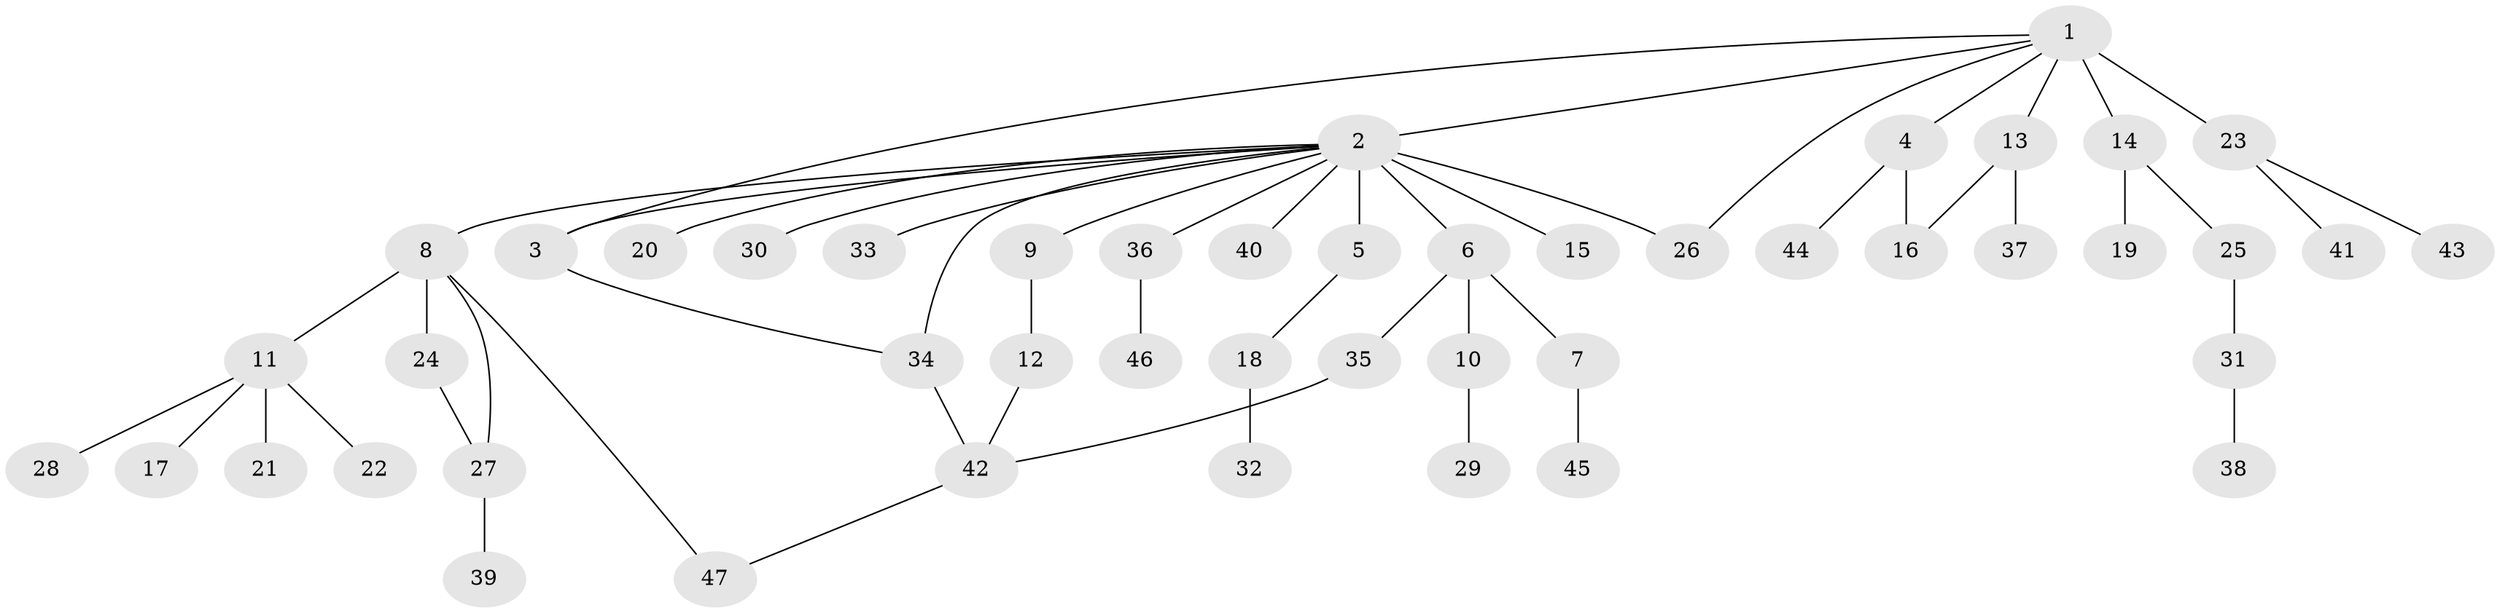 // original degree distribution, {11: 0.008849557522123894, 23: 0.008849557522123894, 4: 0.061946902654867256, 3: 0.07079646017699115, 1: 0.5752212389380531, 5: 0.04424778761061947, 6: 0.017699115044247787, 2: 0.20353982300884957, 8: 0.008849557522123894}
// Generated by graph-tools (version 1.1) at 2025/50/03/04/25 22:50:20]
// undirected, 47 vertices, 54 edges
graph export_dot {
  node [color=gray90,style=filled];
  1;
  2;
  3;
  4;
  5;
  6;
  7;
  8;
  9;
  10;
  11;
  12;
  13;
  14;
  15;
  16;
  17;
  18;
  19;
  20;
  21;
  22;
  23;
  24;
  25;
  26;
  27;
  28;
  29;
  30;
  31;
  32;
  33;
  34;
  35;
  36;
  37;
  38;
  39;
  40;
  41;
  42;
  43;
  44;
  45;
  46;
  47;
  1 -- 2 [weight=1.0];
  1 -- 3 [weight=1.0];
  1 -- 4 [weight=1.0];
  1 -- 13 [weight=1.0];
  1 -- 14 [weight=1.0];
  1 -- 23 [weight=4.0];
  1 -- 26 [weight=1.0];
  2 -- 3 [weight=1.0];
  2 -- 5 [weight=9.0];
  2 -- 6 [weight=1.0];
  2 -- 8 [weight=1.0];
  2 -- 9 [weight=1.0];
  2 -- 15 [weight=1.0];
  2 -- 20 [weight=1.0];
  2 -- 26 [weight=1.0];
  2 -- 30 [weight=1.0];
  2 -- 33 [weight=1.0];
  2 -- 34 [weight=1.0];
  2 -- 36 [weight=1.0];
  2 -- 40 [weight=1.0];
  3 -- 34 [weight=1.0];
  4 -- 16 [weight=3.0];
  4 -- 44 [weight=1.0];
  5 -- 18 [weight=1.0];
  6 -- 7 [weight=1.0];
  6 -- 10 [weight=1.0];
  6 -- 35 [weight=1.0];
  7 -- 45 [weight=1.0];
  8 -- 11 [weight=1.0];
  8 -- 24 [weight=1.0];
  8 -- 27 [weight=1.0];
  8 -- 47 [weight=1.0];
  9 -- 12 [weight=1.0];
  10 -- 29 [weight=1.0];
  11 -- 17 [weight=1.0];
  11 -- 21 [weight=1.0];
  11 -- 22 [weight=1.0];
  11 -- 28 [weight=1.0];
  12 -- 42 [weight=1.0];
  13 -- 16 [weight=1.0];
  13 -- 37 [weight=1.0];
  14 -- 19 [weight=5.0];
  14 -- 25 [weight=1.0];
  18 -- 32 [weight=1.0];
  23 -- 41 [weight=1.0];
  23 -- 43 [weight=1.0];
  24 -- 27 [weight=2.0];
  25 -- 31 [weight=2.0];
  27 -- 39 [weight=1.0];
  31 -- 38 [weight=1.0];
  34 -- 42 [weight=1.0];
  35 -- 42 [weight=1.0];
  36 -- 46 [weight=1.0];
  42 -- 47 [weight=1.0];
}
